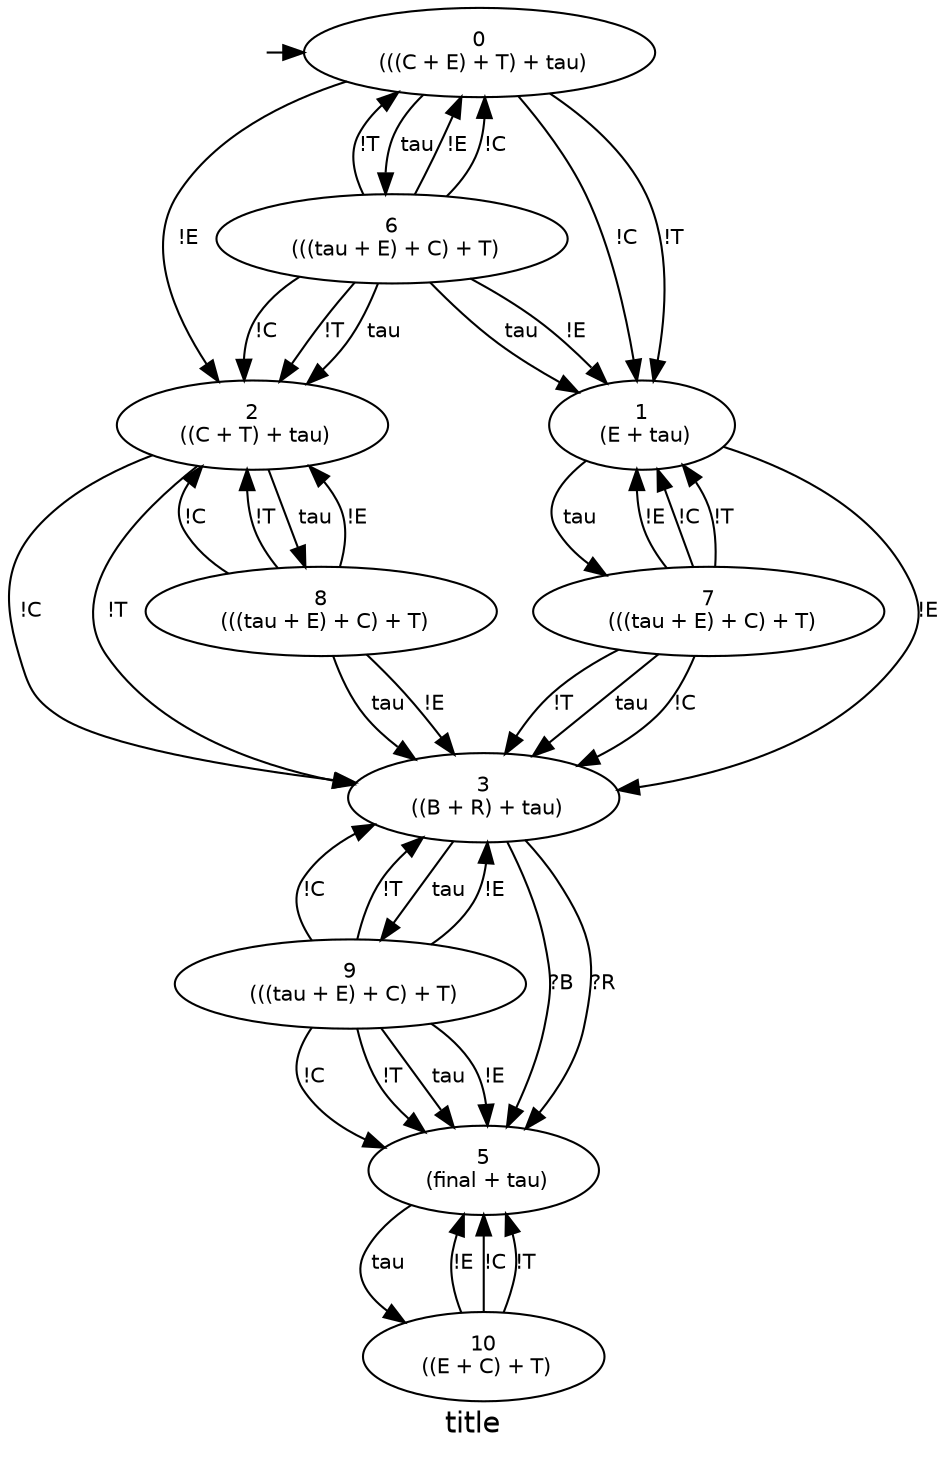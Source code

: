 digraph D {
graph [fontname="Helvetica", label="title"];
node [fontname="Helvetica" fontsize=10];
edge [fontname="Helvetica" fontsize=10];
  q_0 [label="" height="0.01" width="0.01" style="invis"];
  q_0 -> 0 [minlen="0.5"];
  0 [label="0\n (((C + E) + T) + tau)"]
  0 -> 6 [label=" tau"]
  0 -> 2 [label="!E"]
  0 -> 1 [label="!C"]
  0 -> 1 [label="!T"]
  1 [label="1\n (E + tau)"]
  1 -> 7 [label=" tau"]
  1 -> 3 [label="!E"]
  2 [label="2\n ((C + T) + tau)"]
  2 -> 8 [label=" tau"]
  2 -> 3 [label="!C"]
  2 -> 3 [label="!T"]
  3 [label="3\n ((B + R) + tau)"]
  3 -> 9 [label=" tau"]
  3 -> 5 [label="?B"]
  3 -> 5 [label="?R"]
  5 [label="5\n (final + tau)"]
  5 -> 10 [label=" tau"]
  6 [label="6\n (((tau + E) + C) + T)"]
  6 -> 1 [label=" tau"]
  6 -> 2 [label=" tau"]
  6 -> 0 [label="!E"]
  6 -> 1 [label="!E"]
  6 -> 0 [label="!C"]
  6 -> 2 [label="!C"]
  6 -> 0 [label="!T"]
  6 -> 2 [label="!T"]
  7 [label="7\n (((tau + E) + C) + T)"]
  7 -> 3 [label=" tau"]
  7 -> 1 [label="!E"]
  7 -> 1 [label="!C"]
  7 -> 3 [label="!C"]
  7 -> 1 [label="!T"]
  7 -> 3 [label="!T"]
  8 [label="8\n (((tau + E) + C) + T)"]
  8 -> 3 [label=" tau"]
  8 -> 2 [label="!E"]
  8 -> 3 [label="!E"]
  8 -> 2 [label="!C"]
  8 -> 2 [label="!T"]
  9 [label="9\n (((tau + E) + C) + T)"]
  9 -> 5 [label=" tau"]
  9 -> 3 [label="!E"]
  9 -> 5 [label="!E"]
  9 -> 3 [label="!C"]
  9 -> 5 [label="!C"]
  9 -> 3 [label="!T"]
  9 -> 5 [label="!T"]
  10 [label="10\n ((E + C) + T)"]
  10 -> 5 [label="!E"]
  10 -> 5 [label="!C"]
  10 -> 5 [label="!T"]
}
